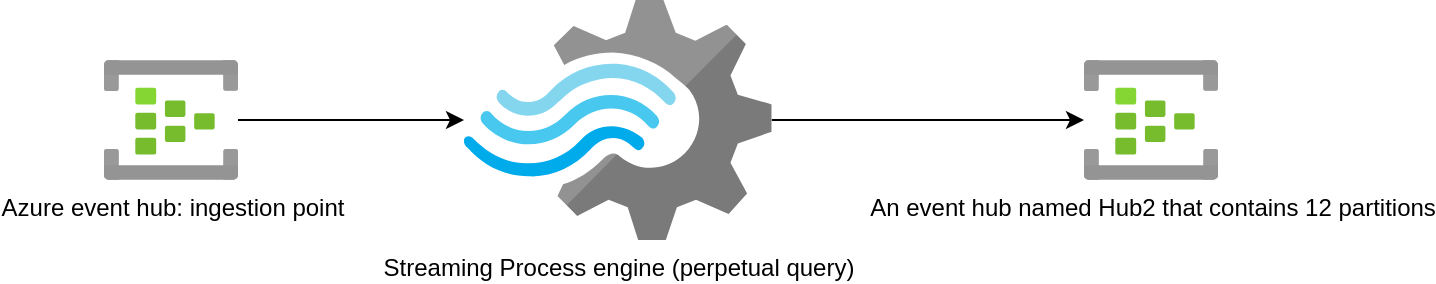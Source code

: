 <mxfile version="22.0.0" type="device">
  <diagram name="Page-1" id="TRgBWNG2zB2MYaCzZkgB">
    <mxGraphModel dx="1434" dy="790" grid="1" gridSize="10" guides="1" tooltips="1" connect="1" arrows="1" fold="1" page="1" pageScale="1" pageWidth="850" pageHeight="1100" math="0" shadow="0">
      <root>
        <mxCell id="0" />
        <mxCell id="1" parent="0" />
        <mxCell id="oSwdpgCVkmAQj20gBNgA-3" style="edgeStyle=orthogonalEdgeStyle;rounded=0;orthogonalLoop=1;jettySize=auto;html=1;" edge="1" parent="1" source="oSwdpgCVkmAQj20gBNgA-1" target="oSwdpgCVkmAQj20gBNgA-2">
          <mxGeometry relative="1" as="geometry" />
        </mxCell>
        <mxCell id="oSwdpgCVkmAQj20gBNgA-1" value="Azure event hub: ingestion point" style="image;aspect=fixed;html=1;points=[];align=center;fontSize=12;image=img/lib/azure2/analytics/Event_Hubs.svg;" vertex="1" parent="1">
          <mxGeometry x="70" y="140" width="67" height="60" as="geometry" />
        </mxCell>
        <mxCell id="oSwdpgCVkmAQj20gBNgA-5" style="edgeStyle=orthogonalEdgeStyle;rounded=0;orthogonalLoop=1;jettySize=auto;html=1;" edge="1" parent="1" source="oSwdpgCVkmAQj20gBNgA-2" target="oSwdpgCVkmAQj20gBNgA-4">
          <mxGeometry relative="1" as="geometry" />
        </mxCell>
        <mxCell id="oSwdpgCVkmAQj20gBNgA-2" value="Streaming Process engine (perpetual query)" style="image;sketch=0;aspect=fixed;html=1;points=[];align=center;fontSize=12;image=img/lib/mscae/Stream_Analytics.svg;" vertex="1" parent="1">
          <mxGeometry x="250" y="110" width="153.85" height="120" as="geometry" />
        </mxCell>
        <mxCell id="oSwdpgCVkmAQj20gBNgA-4" value="An event hub named Hub2 that contains 12 partitions" style="image;aspect=fixed;html=1;points=[];align=center;fontSize=12;image=img/lib/azure2/analytics/Event_Hubs.svg;" vertex="1" parent="1">
          <mxGeometry x="560" y="140" width="67" height="60" as="geometry" />
        </mxCell>
      </root>
    </mxGraphModel>
  </diagram>
</mxfile>
